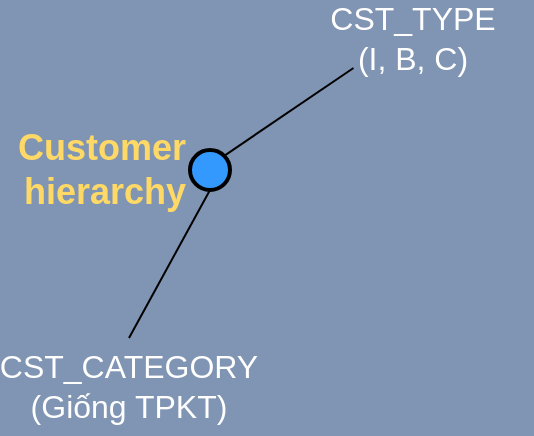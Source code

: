 <mxfile version="12.5.5" type="github">
  <diagram id="MOwnTU56LkCQt1FvEv5g" name="Page-1">
    <mxGraphModel dx="946" dy="567" grid="0" gridSize="10" guides="1" tooltips="1" connect="1" arrows="1" fold="1" page="1" pageScale="1" pageWidth="1100" pageHeight="850" background="#8095B3" math="0" shadow="0">
      <root>
        <mxCell id="0"/>
        <mxCell id="1" parent="0"/>
        <mxCell id="UIQq5TDXMI4RmRg3ufpn-1" value="Customer hierarchy" style="strokeWidth=2;html=1;shape=mxgraph.flowchart.start_2;whiteSpace=wrap;labelPosition=left;verticalLabelPosition=middle;align=right;verticalAlign=middle;fillColor=#3399FF;fontStyle=1;fontSize=18;fontColor=#FFD966;" vertex="1" parent="1">
          <mxGeometry x="438" y="259" width="20" height="20" as="geometry"/>
        </mxCell>
        <mxCell id="UIQq5TDXMI4RmRg3ufpn-2" value="" style="endArrow=none;html=1;labelPosition=center;verticalLabelPosition=bottom;align=center;verticalAlign=top;entryX=0.5;entryY=1;entryDx=0;entryDy=0;entryPerimeter=0;exitX=0.5;exitY=0;exitDx=0;exitDy=0;" edge="1" parent="1" source="UIQq5TDXMI4RmRg3ufpn-30" target="UIQq5TDXMI4RmRg3ufpn-1">
          <mxGeometry width="50" height="50" relative="1" as="geometry">
            <mxPoint x="417.07" y="340" as="sourcePoint"/>
            <mxPoint x="400" y="260" as="targetPoint"/>
          </mxGeometry>
        </mxCell>
        <mxCell id="UIQq5TDXMI4RmRg3ufpn-15" value="" style="endArrow=none;html=1;exitX=0.855;exitY=0.145;exitDx=0;exitDy=0;entryX=0.25;entryY=1;entryDx=0;entryDy=0;exitPerimeter=0;fontColor=#FFFFFF;" edge="1" parent="1" source="UIQq5TDXMI4RmRg3ufpn-1" target="UIQq5TDXMI4RmRg3ufpn-29">
          <mxGeometry width="50" height="50" relative="1" as="geometry">
            <mxPoint x="570" y="385" as="sourcePoint"/>
            <mxPoint x="492.5" y="228" as="targetPoint"/>
          </mxGeometry>
        </mxCell>
        <mxCell id="UIQq5TDXMI4RmRg3ufpn-29" value="&lt;div&gt;CST_TYPE&lt;/div&gt;&lt;div&gt;(I, B, C)&lt;br&gt;&lt;/div&gt;" style="text;html=1;strokeColor=none;fillColor=none;align=center;verticalAlign=middle;whiteSpace=wrap;rounded=0;fontSize=16;fontColor=#FFFFFF;" vertex="1" parent="1">
          <mxGeometry x="490" y="188" width="119" height="30" as="geometry"/>
        </mxCell>
        <mxCell id="UIQq5TDXMI4RmRg3ufpn-30" value="&lt;div&gt;CST_CATEGORY&lt;/div&gt;&lt;div&gt;(Giống TPKT)&lt;br&gt;&lt;/div&gt;" style="text;html=1;strokeColor=none;fillColor=none;align=center;verticalAlign=middle;whiteSpace=wrap;rounded=0;fontSize=16;fontColor=#FFFFFF;" vertex="1" parent="1">
          <mxGeometry x="348" y="353" width="119" height="48" as="geometry"/>
        </mxCell>
      </root>
    </mxGraphModel>
  </diagram>
</mxfile>

